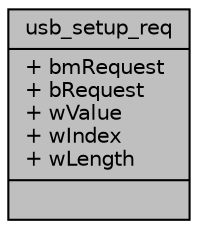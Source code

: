 digraph "usb_setup_req"
{
  edge [fontname="Helvetica",fontsize="10",labelfontname="Helvetica",labelfontsize="10"];
  node [fontname="Helvetica",fontsize="10",shape=record];
  Node1 [label="{usb_setup_req\n|+ bmRequest\l+ bRequest\l+ wValue\l+ wIndex\l+ wLength\l|}",height=0.2,width=0.4,color="black", fillcolor="grey75", style="filled", fontcolor="black"];
}

